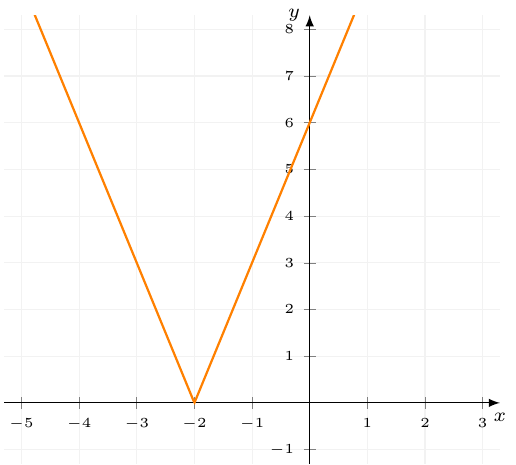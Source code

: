\documentclass[crop]{standalone}
\usepackage[dvipsnames]{xcolor}
\usepackage{tikz}
\usepackage{pgfplots}
\pgfplotsset{compat=1.18}
\begin{document}
  \begin{tikzpicture}
    \begin{axis}[font=\tiny,
      axis x line=center,axis y line=center,
      unit vector ratio={1 0.9},
      xlabel={\scriptsize$x$},ylabel={\scriptsize$y$},
      xlabel style={below},ylabel style={left},
      xmin=-5.3,xmax=3.3,
      xtick={-5,-4,-3,-2,-1,0,1,2,3},
      ymin=-1.3,ymax=8.3,
      ytick={-1,0,1,2,3,4,5,6,7,8},
      axis line style={-latex},
      major grid style={gray!10},
      grid=major,
      declare function={
        f(\x) = abs(3*\x+6);
      }
    ]%
      \addplot[%
        mark=none,
        domain=-5:15,
        color=orange,
        thick,
        samples=1000
      ] {f(x)};
    \end{axis}
  \end{tikzpicture}%
\end{document}